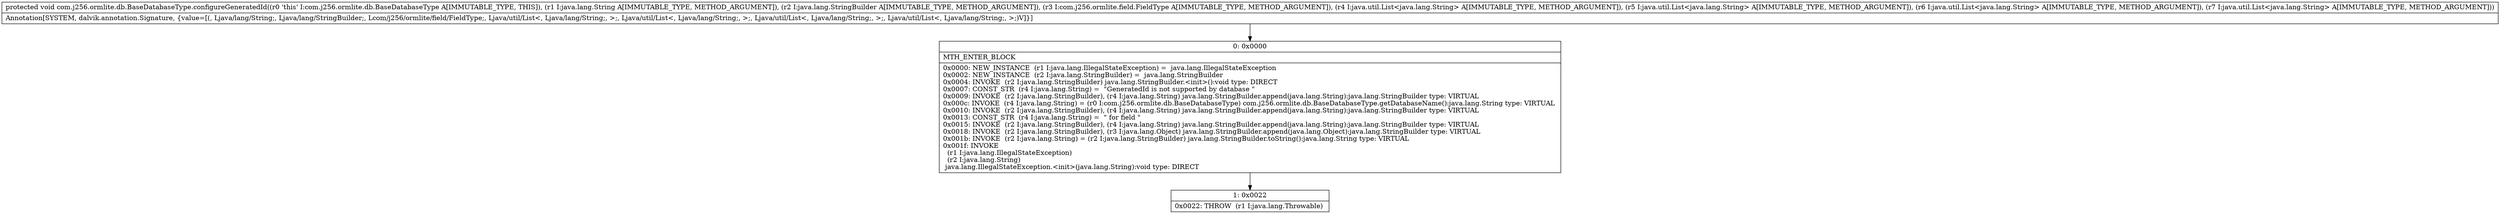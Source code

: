 digraph "CFG forcom.j256.ormlite.db.BaseDatabaseType.configureGeneratedId(Ljava\/lang\/String;Ljava\/lang\/StringBuilder;Lcom\/j256\/ormlite\/field\/FieldType;Ljava\/util\/List;Ljava\/util\/List;Ljava\/util\/List;Ljava\/util\/List;)V" {
Node_0 [shape=record,label="{0\:\ 0x0000|MTH_ENTER_BLOCK\l|0x0000: NEW_INSTANCE  (r1 I:java.lang.IllegalStateException) =  java.lang.IllegalStateException \l0x0002: NEW_INSTANCE  (r2 I:java.lang.StringBuilder) =  java.lang.StringBuilder \l0x0004: INVOKE  (r2 I:java.lang.StringBuilder) java.lang.StringBuilder.\<init\>():void type: DIRECT \l0x0007: CONST_STR  (r4 I:java.lang.String) =  \"GeneratedId is not supported by database \" \l0x0009: INVOKE  (r2 I:java.lang.StringBuilder), (r4 I:java.lang.String) java.lang.StringBuilder.append(java.lang.String):java.lang.StringBuilder type: VIRTUAL \l0x000c: INVOKE  (r4 I:java.lang.String) = (r0 I:com.j256.ormlite.db.BaseDatabaseType) com.j256.ormlite.db.BaseDatabaseType.getDatabaseName():java.lang.String type: VIRTUAL \l0x0010: INVOKE  (r2 I:java.lang.StringBuilder), (r4 I:java.lang.String) java.lang.StringBuilder.append(java.lang.String):java.lang.StringBuilder type: VIRTUAL \l0x0013: CONST_STR  (r4 I:java.lang.String) =  \" for field \" \l0x0015: INVOKE  (r2 I:java.lang.StringBuilder), (r4 I:java.lang.String) java.lang.StringBuilder.append(java.lang.String):java.lang.StringBuilder type: VIRTUAL \l0x0018: INVOKE  (r2 I:java.lang.StringBuilder), (r3 I:java.lang.Object) java.lang.StringBuilder.append(java.lang.Object):java.lang.StringBuilder type: VIRTUAL \l0x001b: INVOKE  (r2 I:java.lang.String) = (r2 I:java.lang.StringBuilder) java.lang.StringBuilder.toString():java.lang.String type: VIRTUAL \l0x001f: INVOKE  \l  (r1 I:java.lang.IllegalStateException)\l  (r2 I:java.lang.String)\l java.lang.IllegalStateException.\<init\>(java.lang.String):void type: DIRECT \l}"];
Node_1 [shape=record,label="{1\:\ 0x0022|0x0022: THROW  (r1 I:java.lang.Throwable) \l}"];
MethodNode[shape=record,label="{protected void com.j256.ormlite.db.BaseDatabaseType.configureGeneratedId((r0 'this' I:com.j256.ormlite.db.BaseDatabaseType A[IMMUTABLE_TYPE, THIS]), (r1 I:java.lang.String A[IMMUTABLE_TYPE, METHOD_ARGUMENT]), (r2 I:java.lang.StringBuilder A[IMMUTABLE_TYPE, METHOD_ARGUMENT]), (r3 I:com.j256.ormlite.field.FieldType A[IMMUTABLE_TYPE, METHOD_ARGUMENT]), (r4 I:java.util.List\<java.lang.String\> A[IMMUTABLE_TYPE, METHOD_ARGUMENT]), (r5 I:java.util.List\<java.lang.String\> A[IMMUTABLE_TYPE, METHOD_ARGUMENT]), (r6 I:java.util.List\<java.lang.String\> A[IMMUTABLE_TYPE, METHOD_ARGUMENT]), (r7 I:java.util.List\<java.lang.String\> A[IMMUTABLE_TYPE, METHOD_ARGUMENT]))  | Annotation[SYSTEM, dalvik.annotation.Signature, \{value=[(, Ljava\/lang\/String;, Ljava\/lang\/StringBuilder;, Lcom\/j256\/ormlite\/field\/FieldType;, Ljava\/util\/List\<, Ljava\/lang\/String;, \>;, Ljava\/util\/List\<, Ljava\/lang\/String;, \>;, Ljava\/util\/List\<, Ljava\/lang\/String;, \>;, Ljava\/util\/List\<, Ljava\/lang\/String;, \>;)V]\}]\l}"];
MethodNode -> Node_0;
Node_0 -> Node_1;
}

